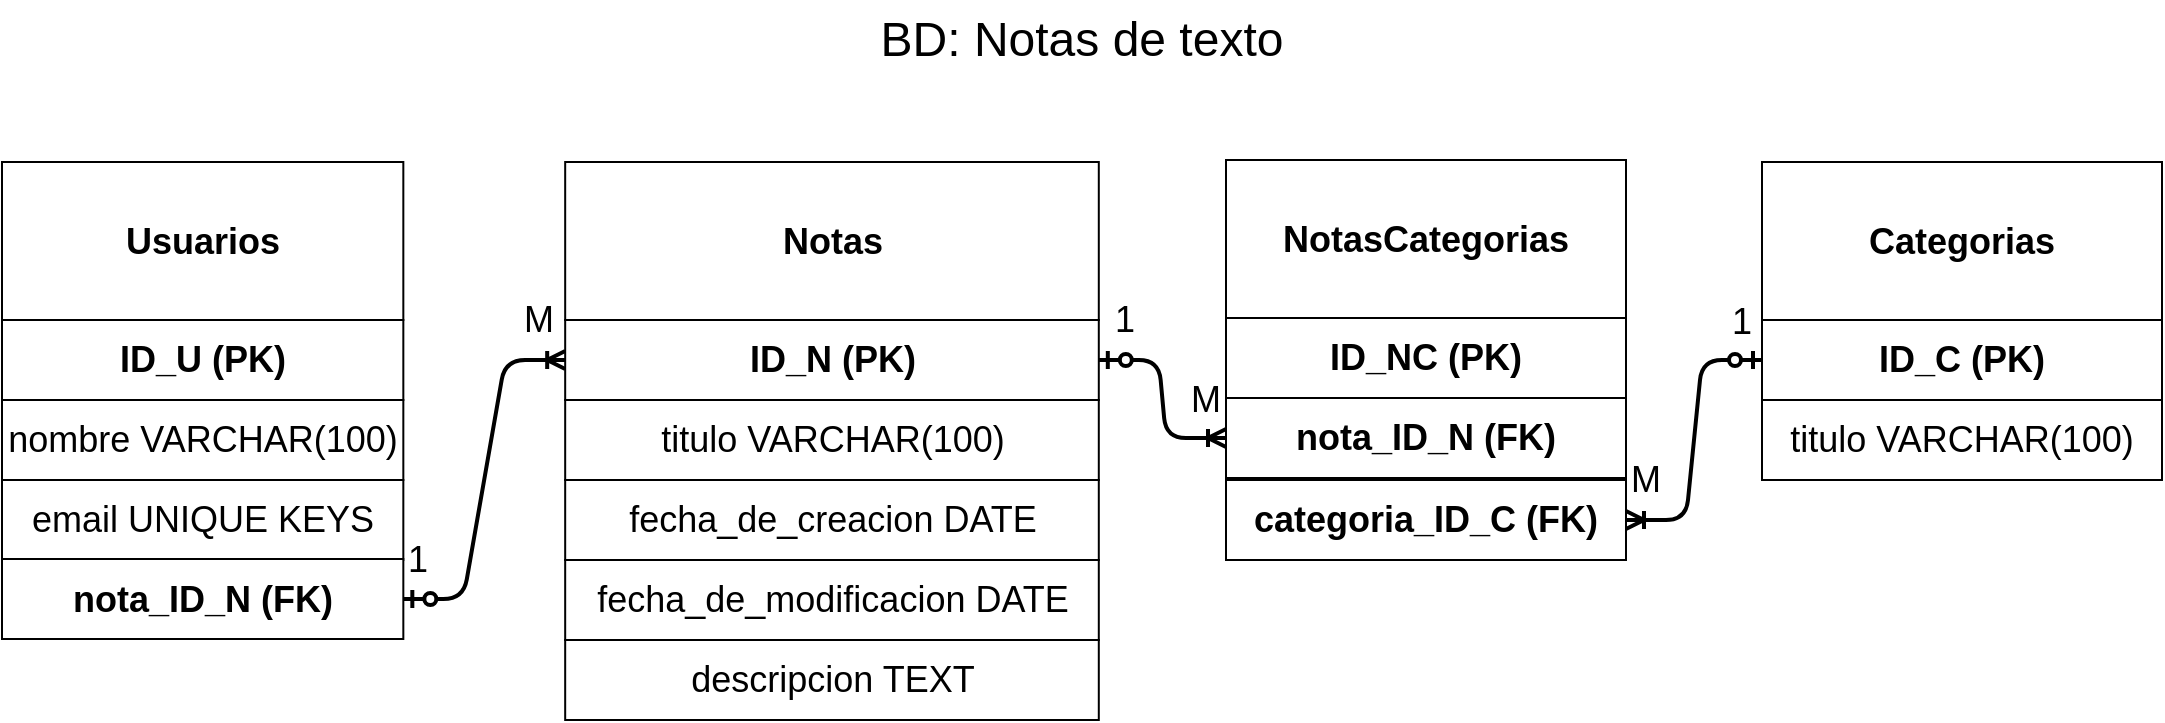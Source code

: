 <mxfile version="14.8.0" type="device"><diagram id="R2lEEEUBdFMjLlhIrx00" name="Page-1"><mxGraphModel dx="1705" dy="661" grid="1" gridSize="10" guides="1" tooltips="1" connect="1" arrows="1" fold="1" page="1" pageScale="1" pageWidth="1169" pageHeight="827" math="0" shadow="0" extFonts="Permanent Marker^https://fonts.googleapis.com/css?family=Permanent+Marker"><root><mxCell id="0"/><mxCell id="1" parent="0"/><mxCell id="qmV_DsliUPUsZgVQ-a34-2" value="&lt;font style=&quot;font-size: 24px&quot;&gt;BD: Notas de texto&lt;/font&gt;" style="text;html=1;strokeColor=none;fillColor=none;align=center;verticalAlign=middle;whiteSpace=wrap;rounded=0;" parent="1" vertex="1"><mxGeometry x="40" y="40" width="1080" height="40" as="geometry"/></mxCell><mxCell id="qmV_DsliUPUsZgVQ-a34-36" value="" style="edgeStyle=entityRelationEdgeStyle;fontSize=18;html=1;endArrow=ERoneToMany;startArrow=ERzeroToOne;entryX=0;entryY=0.5;entryDx=0;entryDy=0;exitX=1;exitY=0.5;exitDx=0;exitDy=0;spacing=5;strokeWidth=2;" parent="1" source="qmV_DsliUPUsZgVQ-a34-51" target="qmV_DsliUPUsZgVQ-a34-27" edge="1"><mxGeometry width="100" height="100" relative="1" as="geometry"><mxPoint x="410" y="280" as="sourcePoint"/><mxPoint x="510" y="180" as="targetPoint"/></mxGeometry></mxCell><mxCell id="qmV_DsliUPUsZgVQ-a34-55" value="" style="group" parent="1" vertex="1" connectable="0"><mxGeometry x="40" y="121" width="215" height="238.5" as="geometry"/></mxCell><mxCell id="qmV_DsliUPUsZgVQ-a34-13" value="&lt;font style=&quot;font-size: 18px&quot;&gt;Usuarios&lt;/font&gt;" style="rounded=0;whiteSpace=wrap;html=1;strokeColor=#000000;fontStyle=1" parent="qmV_DsliUPUsZgVQ-a34-55" vertex="1"><mxGeometry width="200.667" height="79" as="geometry"/></mxCell><mxCell id="qmV_DsliUPUsZgVQ-a34-17" value="&lt;span style=&quot;font-size: 18px&quot;&gt;&lt;b&gt;ID_U (PK)&lt;/b&gt;&lt;/span&gt;" style="rounded=0;whiteSpace=wrap;html=1;strokeColor=#000000;fontStyle=0" parent="qmV_DsliUPUsZgVQ-a34-55" vertex="1"><mxGeometry y="79" width="200.667" height="40" as="geometry"/></mxCell><mxCell id="qmV_DsliUPUsZgVQ-a34-18" value="&lt;font style=&quot;font-size: 18px&quot;&gt;nombre VARCHAR(100)&lt;/font&gt;" style="rounded=0;whiteSpace=wrap;html=1;strokeColor=#000000;fontStyle=0" parent="qmV_DsliUPUsZgVQ-a34-55" vertex="1"><mxGeometry y="119" width="200.667" height="40" as="geometry"/></mxCell><mxCell id="qmV_DsliUPUsZgVQ-a34-26" value="&lt;font style=&quot;font-size: 18px&quot;&gt;email UNIQUE KEYS&lt;/font&gt;" style="rounded=0;whiteSpace=wrap;html=1;strokeColor=#000000;fontStyle=0" parent="qmV_DsliUPUsZgVQ-a34-55" vertex="1"><mxGeometry y="159" width="200.667" height="40" as="geometry"/></mxCell><mxCell id="qmV_DsliUPUsZgVQ-a34-45" value="1" style="text;html=1;strokeColor=none;fillColor=none;align=center;verticalAlign=middle;whiteSpace=wrap;rounded=0;fontSize=18;" parent="qmV_DsliUPUsZgVQ-a34-55" vertex="1"><mxGeometry x="200.667" y="189" width="14.333" height="20" as="geometry"/></mxCell><mxCell id="qmV_DsliUPUsZgVQ-a34-51" value="&lt;span style=&quot;font-size: 18px&quot;&gt;nota_ID_N (FK)&lt;/span&gt;" style="rounded=0;whiteSpace=wrap;html=1;strokeColor=#000000;fontStyle=1" parent="qmV_DsliUPUsZgVQ-a34-55" vertex="1"><mxGeometry y="198.5" width="200.667" height="40" as="geometry"/></mxCell><mxCell id="qmV_DsliUPUsZgVQ-a34-59" value="" style="group" parent="1" vertex="1" connectable="0"><mxGeometry x="920" y="121" width="200" height="159" as="geometry"/></mxCell><mxCell id="qmV_DsliUPUsZgVQ-a34-28" value="&lt;span style=&quot;font-size: 18px&quot;&gt;Categorias&lt;/span&gt;" style="rounded=0;whiteSpace=wrap;html=1;strokeColor=#000000;fontStyle=1" parent="qmV_DsliUPUsZgVQ-a34-59" vertex="1"><mxGeometry width="200.0" height="79" as="geometry"/></mxCell><mxCell id="qmV_DsliUPUsZgVQ-a34-29" value="&lt;span style=&quot;font-size: 18px&quot;&gt;titulo VARCHAR(100)&lt;/span&gt;" style="rounded=0;whiteSpace=wrap;html=1;strokeColor=#000000;fontStyle=0" parent="qmV_DsliUPUsZgVQ-a34-59" vertex="1"><mxGeometry y="119" width="200.0" height="40" as="geometry"/></mxCell><mxCell id="qmV_DsliUPUsZgVQ-a34-30" value="&lt;b style=&quot;font-size: 18px&quot;&gt;ID_C (PK)&lt;/b&gt;" style="rounded=0;whiteSpace=wrap;html=1;strokeColor=#000000;fontStyle=0" parent="qmV_DsliUPUsZgVQ-a34-59" vertex="1"><mxGeometry y="79" width="200.0" height="40" as="geometry"/></mxCell><mxCell id="qmV_DsliUPUsZgVQ-a34-64" value="" style="edgeStyle=entityRelationEdgeStyle;fontSize=18;html=1;endArrow=ERoneToMany;startArrow=ERzeroToOne;exitX=1;exitY=0.5;exitDx=0;exitDy=0;spacing=5;strokeWidth=2;entryX=0;entryY=0.5;entryDx=0;entryDy=0;" parent="1" source="qmV_DsliUPUsZgVQ-a34-27" target="qmV_DsliUPUsZgVQ-a34-54" edge="1"><mxGeometry width="100" height="100" relative="1" as="geometry"><mxPoint x="551.997" y="100.0" as="sourcePoint"/><mxPoint x="642" y="159" as="targetPoint"/></mxGeometry></mxCell><mxCell id="qmV_DsliUPUsZgVQ-a34-65" value="" style="edgeStyle=entityRelationEdgeStyle;fontSize=18;html=1;endArrow=ERoneToMany;startArrow=ERzeroToOne;entryX=1;entryY=0.5;entryDx=0;entryDy=0;spacing=5;strokeWidth=2;exitX=0;exitY=0.5;exitDx=0;exitDy=0;" parent="1" source="qmV_DsliUPUsZgVQ-a34-30" target="qmV_DsliUPUsZgVQ-a34-52" edge="1"><mxGeometry width="100" height="100" relative="1" as="geometry"><mxPoint x="880" y="300" as="sourcePoint"/><mxPoint x="869.33" y="90.0" as="targetPoint"/></mxGeometry></mxCell><mxCell id="qmV_DsliUPUsZgVQ-a34-66" value="M" style="text;html=1;strokeColor=none;fillColor=none;align=center;verticalAlign=middle;whiteSpace=wrap;rounded=0;fontSize=18;" parent="1" vertex="1"><mxGeometry x="632" y="230.25" width="20" height="20" as="geometry"/></mxCell><mxCell id="qmV_DsliUPUsZgVQ-a34-68" value="M" style="text;html=1;strokeColor=none;fillColor=none;align=center;verticalAlign=middle;whiteSpace=wrap;rounded=0;fontSize=18;" parent="1" vertex="1"><mxGeometry x="852" y="270" width="20" height="20" as="geometry"/></mxCell><mxCell id="qmV_DsliUPUsZgVQ-a34-69" value="1" style="text;html=1;strokeColor=none;fillColor=none;align=center;verticalAlign=middle;whiteSpace=wrap;rounded=0;fontSize=18;" parent="1" vertex="1"><mxGeometry x="900" y="190.5" width="20" height="20" as="geometry"/></mxCell><mxCell id="qmV_DsliUPUsZgVQ-a34-70" value="" style="group" parent="1" vertex="1" connectable="0"><mxGeometry x="295" y="121" width="320" height="279" as="geometry"/></mxCell><mxCell id="qmV_DsliUPUsZgVQ-a34-46" value="M" style="text;html=1;strokeColor=none;fillColor=none;align=center;verticalAlign=middle;whiteSpace=wrap;rounded=0;fontSize=18;" parent="qmV_DsliUPUsZgVQ-a34-70" vertex="1"><mxGeometry y="69" width="26.592" height="20" as="geometry"/></mxCell><mxCell id="qmV_DsliUPUsZgVQ-a34-56" value="" style="group" parent="qmV_DsliUPUsZgVQ-a34-70" vertex="1" connectable="0"><mxGeometry x="26.592" width="293.408" height="279" as="geometry"/></mxCell><mxCell id="qmV_DsliUPUsZgVQ-a34-19" value="&lt;font style=&quot;font-size: 18px&quot;&gt;Notas&lt;/font&gt;" style="rounded=0;whiteSpace=wrap;html=1;strokeColor=#000000;fontStyle=1" parent="qmV_DsliUPUsZgVQ-a34-56" vertex="1"><mxGeometry width="266.811" height="79" as="geometry"/></mxCell><mxCell id="qmV_DsliUPUsZgVQ-a34-20" value="&lt;span style=&quot;font-size: 18px&quot;&gt;titulo VARCHAR(100)&lt;/span&gt;" style="rounded=0;whiteSpace=wrap;html=1;strokeColor=#000000;fontStyle=0" parent="qmV_DsliUPUsZgVQ-a34-56" vertex="1"><mxGeometry y="119" width="266.811" height="40" as="geometry"/></mxCell><mxCell id="qmV_DsliUPUsZgVQ-a34-21" value="&lt;font style=&quot;font-size: 18px&quot;&gt;fecha_de_creacion DATE&lt;/font&gt;" style="rounded=0;whiteSpace=wrap;html=1;strokeColor=#000000;fontStyle=0" parent="qmV_DsliUPUsZgVQ-a34-56" vertex="1"><mxGeometry y="159" width="266.811" height="40" as="geometry"/></mxCell><mxCell id="qmV_DsliUPUsZgVQ-a34-22" value="&lt;font style=&quot;font-size: 18px&quot;&gt;fecha_de_modificacion DATE&lt;/font&gt;" style="rounded=0;whiteSpace=wrap;html=1;strokeColor=#000000;fontStyle=0" parent="qmV_DsliUPUsZgVQ-a34-56" vertex="1"><mxGeometry y="199" width="266.811" height="40" as="geometry"/></mxCell><mxCell id="qmV_DsliUPUsZgVQ-a34-23" value="&lt;font style=&quot;font-size: 18px&quot;&gt;descripcion TEXT&lt;/font&gt;" style="rounded=0;whiteSpace=wrap;html=1;strokeColor=#000000;fontStyle=0" parent="qmV_DsliUPUsZgVQ-a34-56" vertex="1"><mxGeometry y="239" width="266.811" height="40" as="geometry"/></mxCell><mxCell id="qmV_DsliUPUsZgVQ-a34-27" value="&lt;b style=&quot;font-size: 18px&quot;&gt;ID_N (PK)&lt;/b&gt;" style="rounded=0;whiteSpace=wrap;html=1;strokeColor=#000000;fontStyle=0" parent="qmV_DsliUPUsZgVQ-a34-56" vertex="1"><mxGeometry y="79" width="266.811" height="40" as="geometry"/></mxCell><mxCell id="qmV_DsliUPUsZgVQ-a34-67" value="1" style="text;html=1;strokeColor=none;fillColor=none;align=center;verticalAlign=middle;whiteSpace=wrap;rounded=0;fontSize=18;" parent="qmV_DsliUPUsZgVQ-a34-56" vertex="1"><mxGeometry x="266.815" y="69" width="26.592" height="20" as="geometry"/></mxCell><mxCell id="qmV_DsliUPUsZgVQ-a34-71" value="" style="group" parent="1" vertex="1" connectable="0"><mxGeometry x="652" y="120" width="200" height="200" as="geometry"/></mxCell><mxCell id="qmV_DsliUPUsZgVQ-a34-52" value="&lt;span style=&quot;font-size: 18px&quot;&gt;categoria_ID_C (FK)&lt;/span&gt;" style="rounded=0;whiteSpace=wrap;html=1;strokeColor=#000000;fontStyle=1" parent="qmV_DsliUPUsZgVQ-a34-71" vertex="1"><mxGeometry y="160" width="200" height="40" as="geometry"/></mxCell><mxCell id="qmV_DsliUPUsZgVQ-a34-60" value="" style="group" parent="qmV_DsliUPUsZgVQ-a34-71" vertex="1" connectable="0"><mxGeometry width="200" height="159" as="geometry"/></mxCell><mxCell id="qmV_DsliUPUsZgVQ-a34-61" value="&lt;span style=&quot;font-size: 18px&quot;&gt;NotasCategorias&lt;/span&gt;" style="rounded=0;whiteSpace=wrap;html=1;strokeColor=#000000;fontStyle=1" parent="qmV_DsliUPUsZgVQ-a34-60" vertex="1"><mxGeometry width="200.0" height="79" as="geometry"/></mxCell><mxCell id="qmV_DsliUPUsZgVQ-a34-63" value="&lt;b style=&quot;font-size: 18px&quot;&gt;ID_NC (PK)&lt;/b&gt;" style="rounded=0;whiteSpace=wrap;html=1;strokeColor=#000000;fontStyle=0" parent="qmV_DsliUPUsZgVQ-a34-60" vertex="1"><mxGeometry y="79" width="200.0" height="40" as="geometry"/></mxCell><mxCell id="qmV_DsliUPUsZgVQ-a34-54" value="&lt;span style=&quot;font-size: 18px&quot;&gt;nota_ID_N (FK)&lt;/span&gt;" style="rounded=0;whiteSpace=wrap;html=1;strokeColor=#000000;fontStyle=1" parent="qmV_DsliUPUsZgVQ-a34-60" vertex="1"><mxGeometry y="119" width="200" height="40" as="geometry"/></mxCell></root></mxGraphModel></diagram></mxfile>
